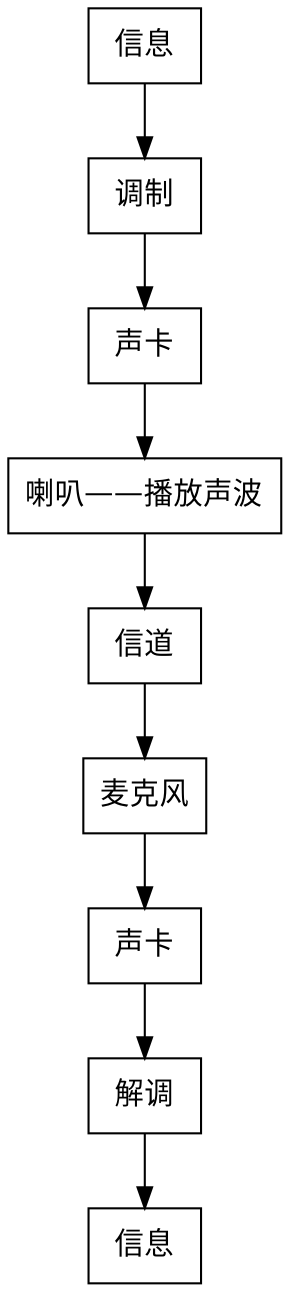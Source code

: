 digraph G {
	compound = true;
    rankdir=TB;
    splines=line;
    nodesep=.05;

	node[style=solid, shape=box];
	input->s1->s2->s3->s4->s5->s6->s7->result;
	input[label="信息"];
	s1[label="调制"];
	s2[label="声卡"];
	s3[label="喇叭——播放声波"];
	s4[label="信道"];
	s5[label="麦克风"];
	s6[label="声卡"];
	s7[label="解调"];
	result[label="信息"];

}
